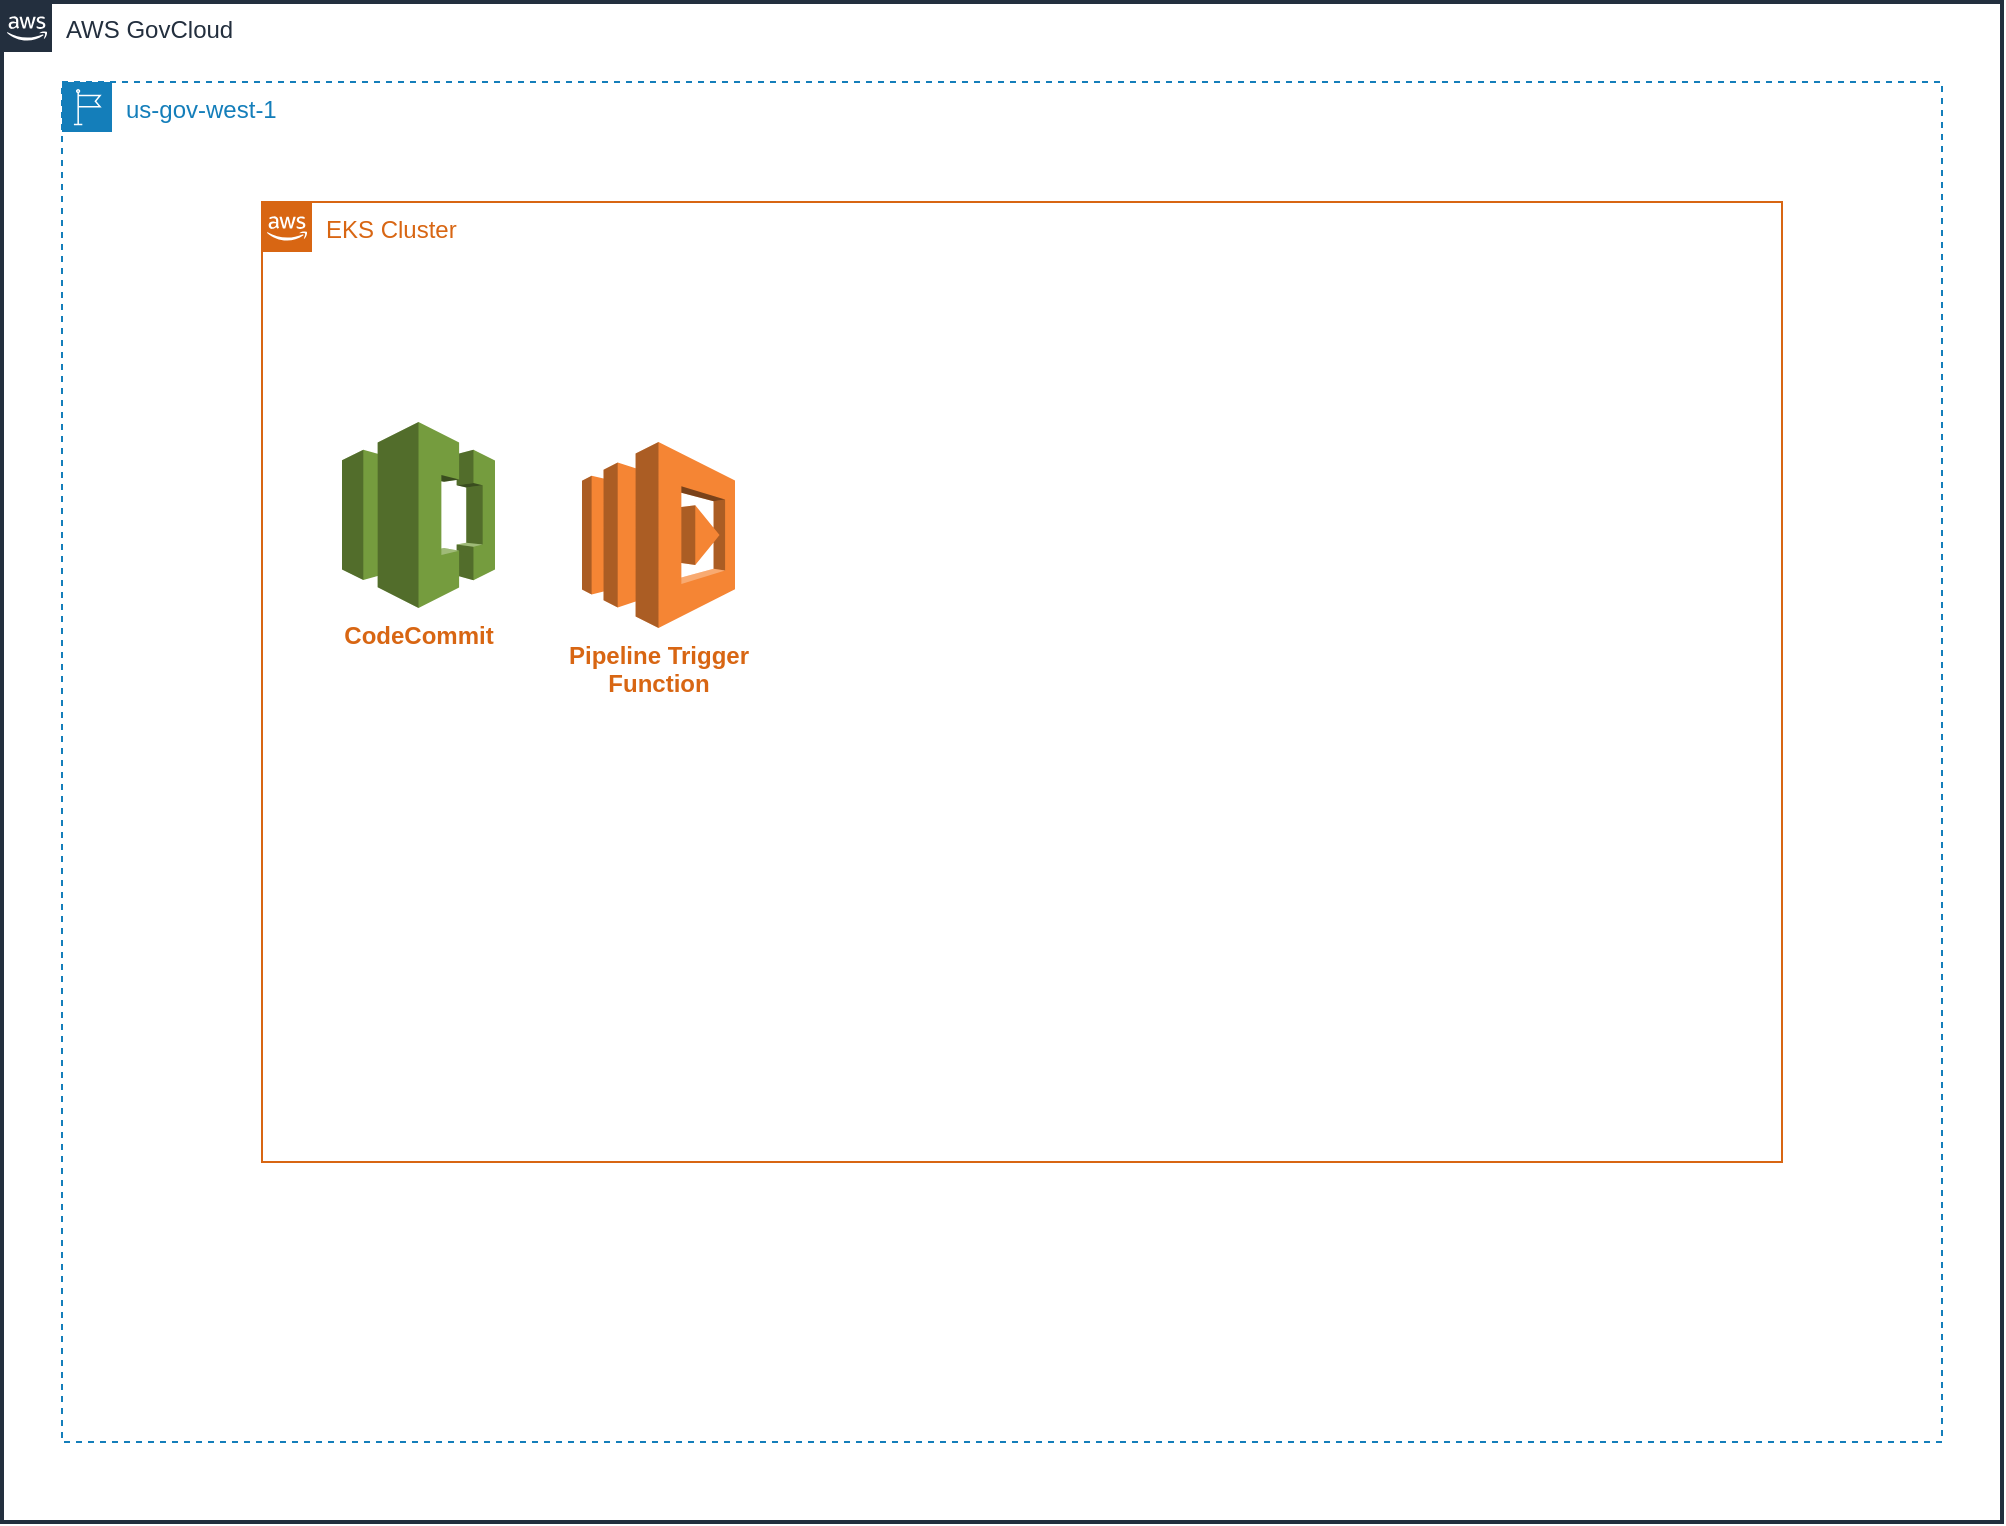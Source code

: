 <mxfile version="20.6.0" type="github">
  <diagram id="2o4o_RsrCIzcoOPrLlWi" name="Page-1">
    <mxGraphModel dx="1387" dy="801" grid="1" gridSize="10" guides="1" tooltips="1" connect="1" arrows="1" fold="1" page="1" pageScale="1" pageWidth="850" pageHeight="1100" math="0" shadow="0">
      <root>
        <mxCell id="0" />
        <mxCell id="1" parent="0" />
        <mxCell id="8yYHpWA59ZfBnjF4IQGu-1" value="AWS GovCloud" style="points=[[0,0],[0.25,0],[0.5,0],[0.75,0],[1,0],[1,0.25],[1,0.5],[1,0.75],[1,1],[0.75,1],[0.5,1],[0.25,1],[0,1],[0,0.75],[0,0.5],[0,0.25]];outlineConnect=0;gradientColor=none;html=1;whiteSpace=wrap;fontSize=12;fontStyle=0;container=0;pointerEvents=0;collapsible=0;recursiveResize=0;shape=mxgraph.aws4.group;grIcon=mxgraph.aws4.group_aws_cloud_alt;strokeColor=#232F3E;fillColor=none;verticalAlign=top;align=left;spacingLeft=30;fontColor=#232F3E;dashed=0;strokeWidth=2;" vertex="1" parent="1">
          <mxGeometry x="70" y="70" width="1000" height="760" as="geometry" />
        </mxCell>
        <mxCell id="8yYHpWA59ZfBnjF4IQGu-6" value="us-gov-west-1" style="points=[[0,0],[0.25,0],[0.5,0],[0.75,0],[1,0],[1,0.25],[1,0.5],[1,0.75],[1,1],[0.75,1],[0.5,1],[0.25,1],[0,1],[0,0.75],[0,0.5],[0,0.25]];outlineConnect=0;gradientColor=none;html=1;whiteSpace=wrap;fontSize=12;fontStyle=0;container=1;pointerEvents=0;collapsible=0;recursiveResize=0;shape=mxgraph.aws4.group;grIcon=mxgraph.aws4.group_region;strokeColor=#147EBA;fillColor=none;verticalAlign=top;align=left;spacingLeft=30;fontColor=#147EBA;dashed=1;" vertex="1" parent="1">
          <mxGeometry x="100" y="110" width="940" height="680" as="geometry" />
        </mxCell>
        <mxCell id="8yYHpWA59ZfBnjF4IQGu-5" value="&lt;font color=&quot;#d86613&quot;&gt;EKS Cluster&lt;/font&gt;" style="points=[[0,0],[0.25,0],[0.5,0],[0.75,0],[1,0],[1,0.25],[1,0.5],[1,0.75],[1,1],[0.75,1],[0.5,1],[0.25,1],[0,1],[0,0.75],[0,0.5],[0,0.25]];outlineConnect=0;gradientColor=none;html=1;whiteSpace=wrap;fontSize=12;fontStyle=0;container=1;pointerEvents=0;collapsible=0;recursiveResize=0;shape=mxgraph.aws4.group;grIcon=mxgraph.aws4.group_aws_cloud_alt;strokeColor=#d86613;fillColor=none;verticalAlign=top;align=left;spacingLeft=30;fontColor=#232F3E;dashed=0;" vertex="1" parent="1">
          <mxGeometry x="200" y="170" width="760" height="480" as="geometry" />
        </mxCell>
        <mxCell id="8yYHpWA59ZfBnjF4IQGu-9" value="&lt;b&gt;CodeCommit&lt;/b&gt;" style="outlineConnect=0;dashed=0;verticalLabelPosition=bottom;verticalAlign=top;align=center;html=1;shape=mxgraph.aws3.codecommit;fillColor=#759C3E;gradientColor=none;strokeColor=#d86613;fontColor=#d86613;" vertex="1" parent="8yYHpWA59ZfBnjF4IQGu-5">
          <mxGeometry x="40" y="110" width="76.5" height="93" as="geometry" />
        </mxCell>
        <mxCell id="8yYHpWA59ZfBnjF4IQGu-11" value="&lt;b&gt;Pipeline Trigger&lt;br&gt;Function&lt;/b&gt;" style="outlineConnect=0;dashed=0;verticalLabelPosition=bottom;verticalAlign=top;align=center;html=1;shape=mxgraph.aws3.lambda;fillColor=#F58534;gradientColor=none;strokeColor=#d86613;fontColor=#d86613;" vertex="1" parent="8yYHpWA59ZfBnjF4IQGu-5">
          <mxGeometry x="160" y="120" width="76.5" height="93" as="geometry" />
        </mxCell>
      </root>
    </mxGraphModel>
  </diagram>
</mxfile>
